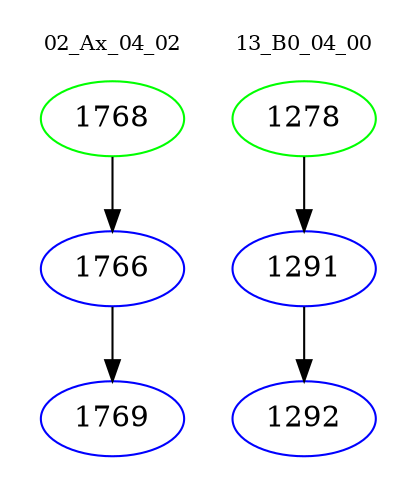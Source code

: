 digraph{
subgraph cluster_0 {
color = white
label = "02_Ax_04_02";
fontsize=10;
T0_1768 [label="1768", color="green"]
T0_1768 -> T0_1766 [color="black"]
T0_1766 [label="1766", color="blue"]
T0_1766 -> T0_1769 [color="black"]
T0_1769 [label="1769", color="blue"]
}
subgraph cluster_1 {
color = white
label = "13_B0_04_00";
fontsize=10;
T1_1278 [label="1278", color="green"]
T1_1278 -> T1_1291 [color="black"]
T1_1291 [label="1291", color="blue"]
T1_1291 -> T1_1292 [color="black"]
T1_1292 [label="1292", color="blue"]
}
}
